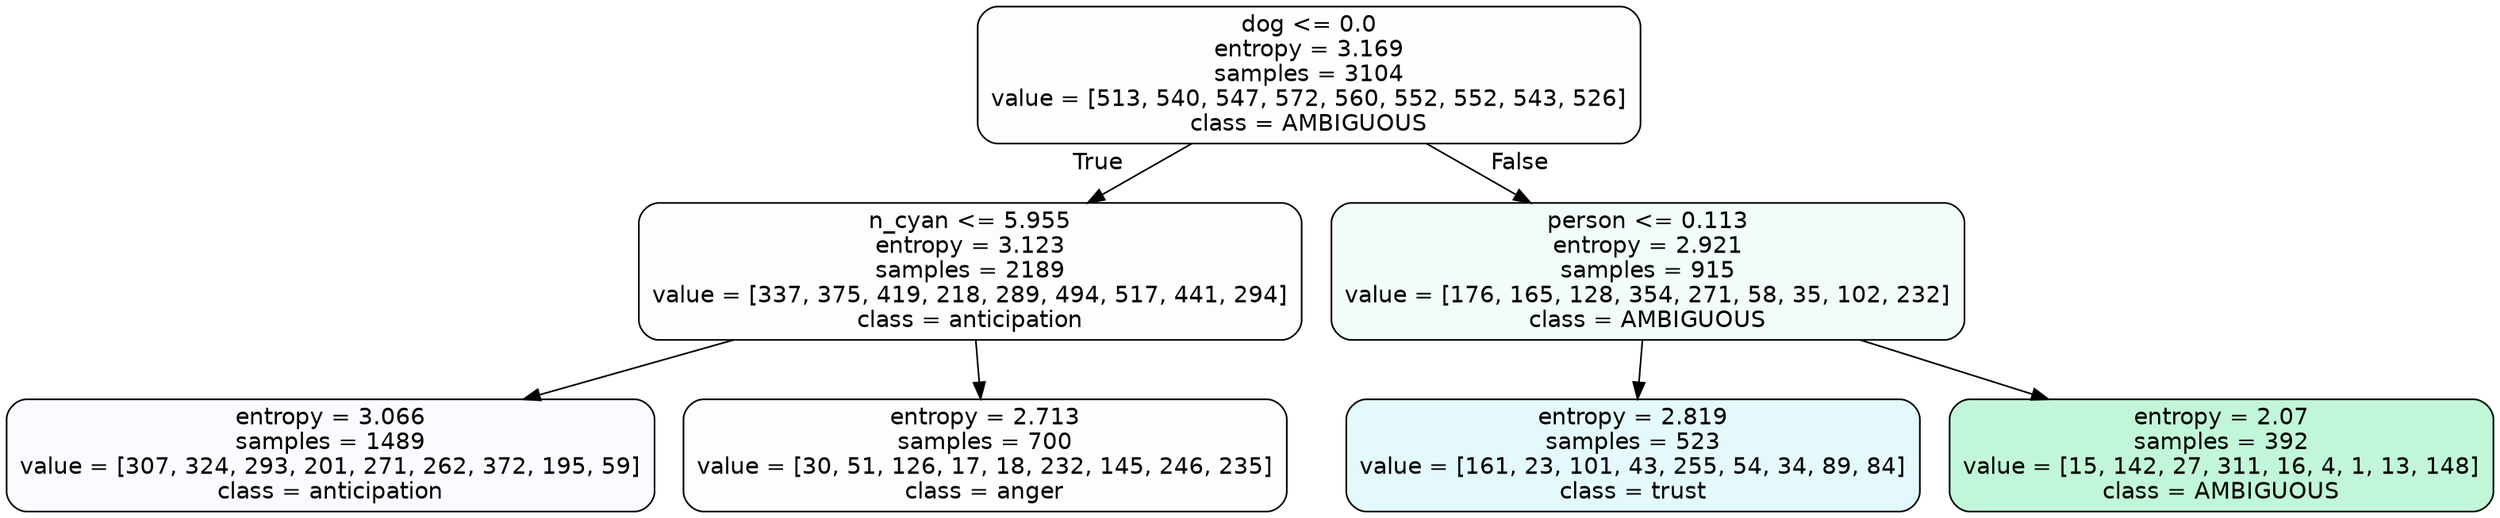 digraph Tree {
node [shape=box, style="filled, rounded", color="black", fontname=helvetica] ;
edge [fontname=helvetica] ;
0 [label="dog <= 0.0\nentropy = 3.169\nsamples = 3104\nvalue = [513, 540, 547, 572, 560, 552, 552, 543, 526]\nclass = AMBIGUOUS", fillcolor="#39e58101"] ;
1 [label="n_cyan <= 5.955\nentropy = 3.123\nsamples = 2189\nvalue = [337, 375, 419, 218, 289, 494, 517, 441, 294]\nclass = anticipation", fillcolor="#8139e502"] ;
0 -> 1 [labeldistance=2.5, labelangle=45, headlabel="True"] ;
2 [label="entropy = 3.066\nsamples = 1489\nvalue = [307, 324, 293, 201, 271, 262, 372, 195, 59]\nclass = anticipation", fillcolor="#8139e506"] ;
1 -> 2 ;
3 [label="entropy = 2.713\nsamples = 700\nvalue = [30, 51, 126, 17, 18, 232, 145, 246, 235]\nclass = anger", fillcolor="#e539d703"] ;
1 -> 3 ;
4 [label="person <= 0.113\nentropy = 2.921\nsamples = 915\nvalue = [176, 165, 128, 354, 271, 58, 35, 102, 232]\nclass = AMBIGUOUS", fillcolor="#39e58111"] ;
0 -> 4 [labeldistance=2.5, labelangle=-45, headlabel="False"] ;
5 [label="entropy = 2.819\nsamples = 523\nvalue = [161, 23, 101, 43, 255, 54, 34, 89, 84]\nclass = trust", fillcolor="#39d7e523"] ;
4 -> 5 ;
6 [label="entropy = 2.07\nsamples = 392\nvalue = [15, 142, 27, 311, 16, 4, 1, 13, 148]\nclass = AMBIGUOUS", fillcolor="#39e5814f"] ;
4 -> 6 ;
}